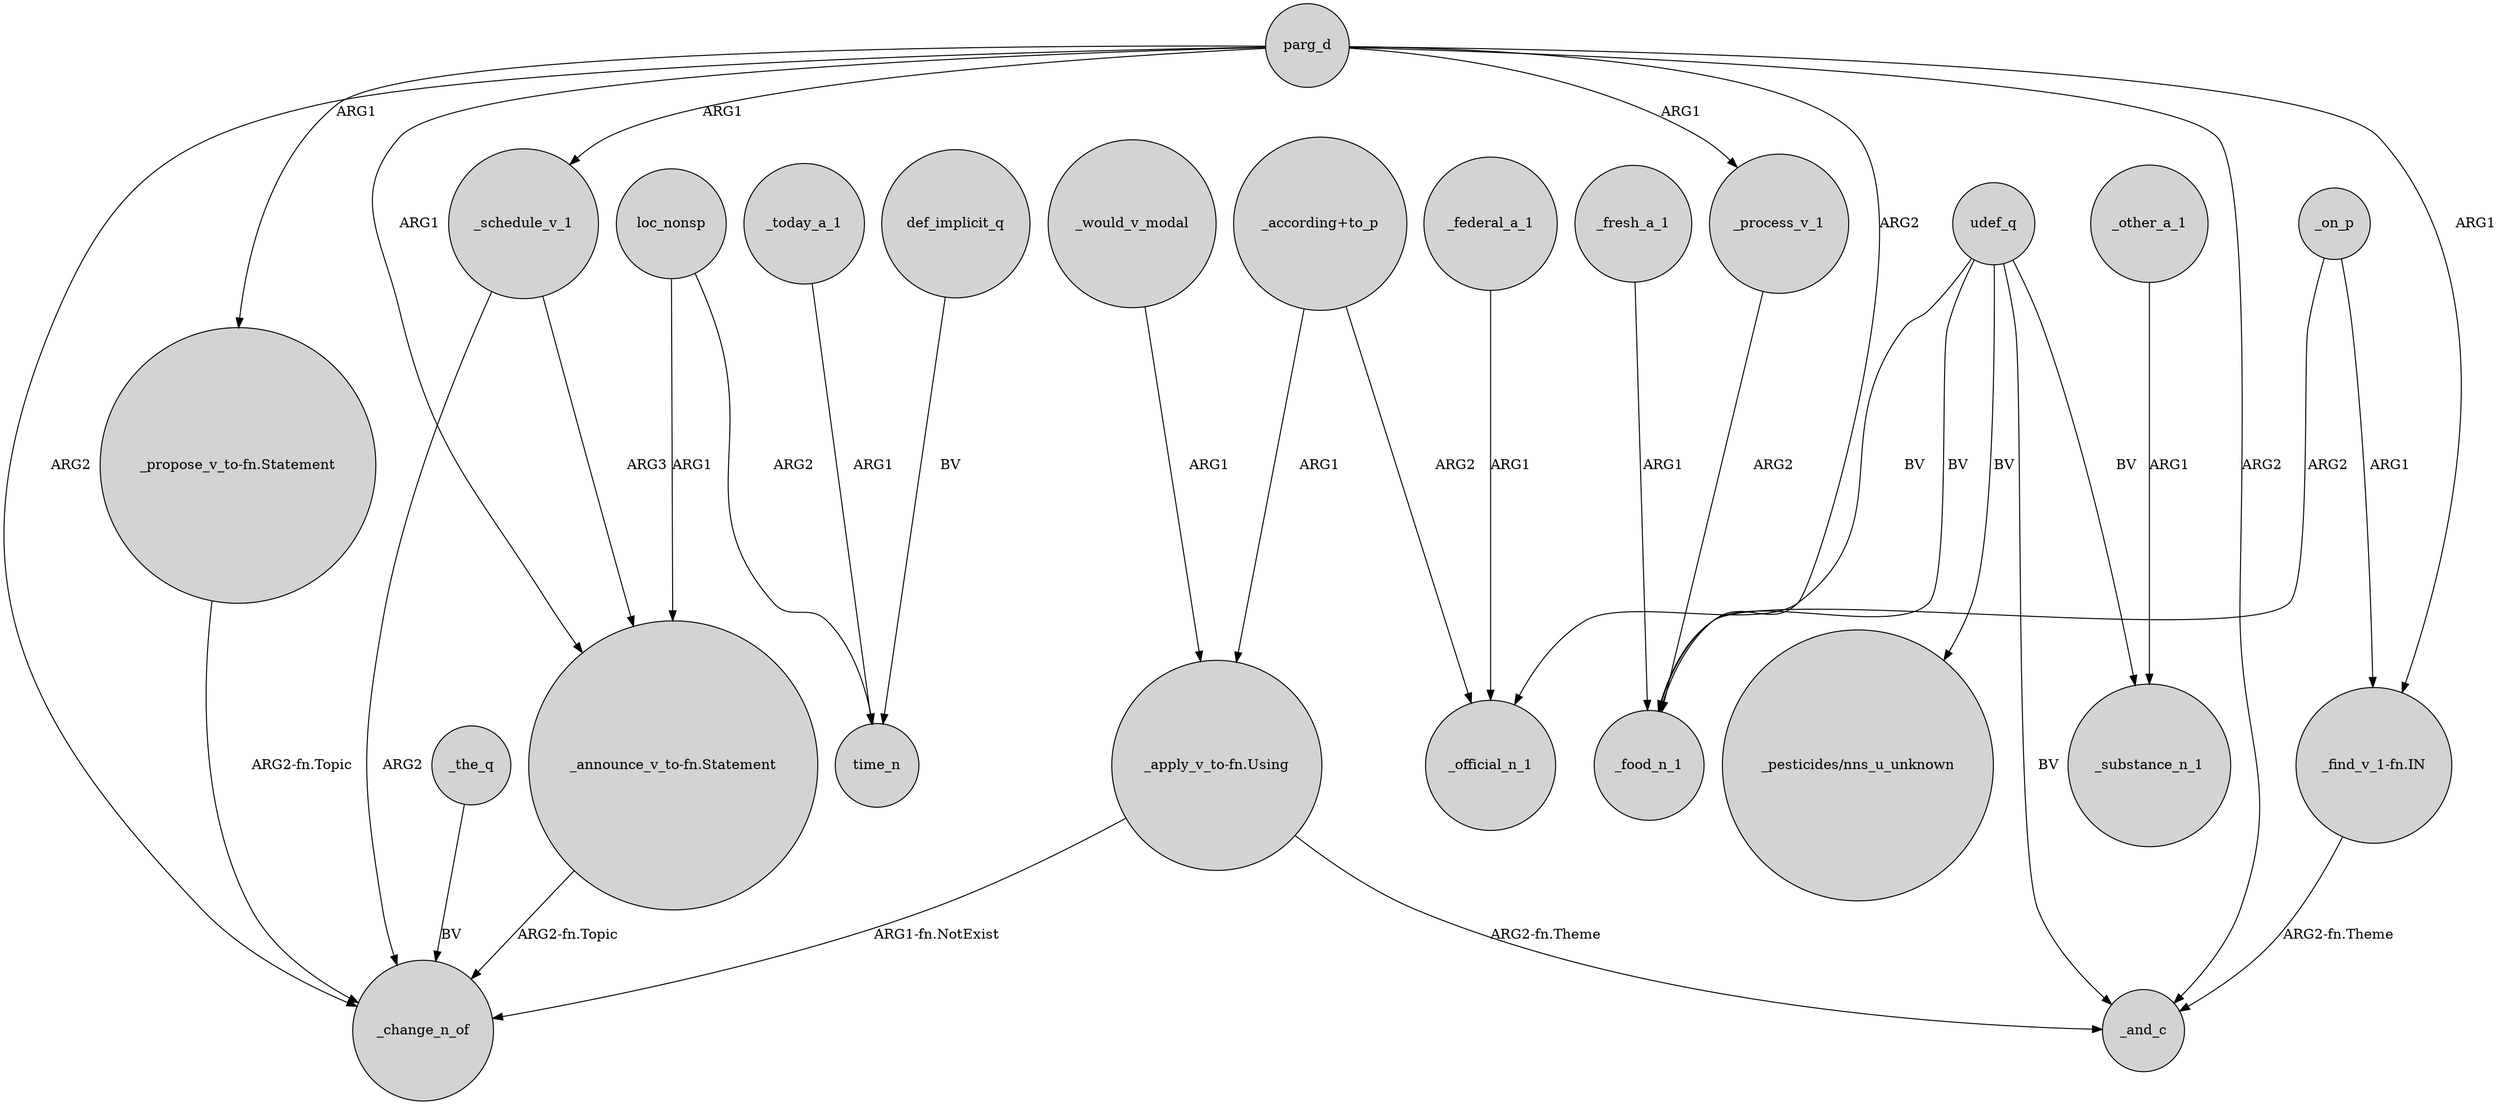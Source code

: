 digraph {
	node [shape=circle style=filled]
	parg_d -> _change_n_of [label=ARG2]
	_today_a_1 -> time_n [label=ARG1]
	_schedule_v_1 -> "_announce_v_to-fn.Statement" [label=ARG3]
	"_propose_v_to-fn.Statement" -> _change_n_of [label="ARG2-fn.Topic"]
	parg_d -> _process_v_1 [label=ARG1]
	_fresh_a_1 -> _food_n_1 [label=ARG1]
	"_apply_v_to-fn.Using" -> _change_n_of [label="ARG1-fn.NotExist"]
	udef_q -> _substance_n_1 [label=BV]
	udef_q -> "_pesticides/nns_u_unknown" [label=BV]
	parg_d -> "_propose_v_to-fn.Statement" [label=ARG1]
	udef_q -> _food_n_1 [label=BV]
	loc_nonsp -> time_n [label=ARG2]
	_would_v_modal -> "_apply_v_to-fn.Using" [label=ARG1]
	parg_d -> _and_c [label=ARG2]
	loc_nonsp -> "_announce_v_to-fn.Statement" [label=ARG1]
	parg_d -> _food_n_1 [label=ARG2]
	parg_d -> "_announce_v_to-fn.Statement" [label=ARG1]
	"_announce_v_to-fn.Statement" -> _change_n_of [label="ARG2-fn.Topic"]
	udef_q -> _official_n_1 [label=BV]
	_federal_a_1 -> _official_n_1 [label=ARG1]
	"_according+to_p" -> _official_n_1 [label=ARG2]
	_other_a_1 -> _substance_n_1 [label=ARG1]
	_on_p -> "_find_v_1-fn.IN" [label=ARG1]
	parg_d -> "_find_v_1-fn.IN" [label=ARG1]
	_schedule_v_1 -> _change_n_of [label=ARG2]
	_the_q -> _change_n_of [label=BV]
	"_find_v_1-fn.IN" -> _and_c [label="ARG2-fn.Theme"]
	parg_d -> _schedule_v_1 [label=ARG1]
	"_according+to_p" -> "_apply_v_to-fn.Using" [label=ARG1]
	udef_q -> _and_c [label=BV]
	_process_v_1 -> _food_n_1 [label=ARG2]
	def_implicit_q -> time_n [label=BV]
	_on_p -> _food_n_1 [label=ARG2]
	"_apply_v_to-fn.Using" -> _and_c [label="ARG2-fn.Theme"]
}
